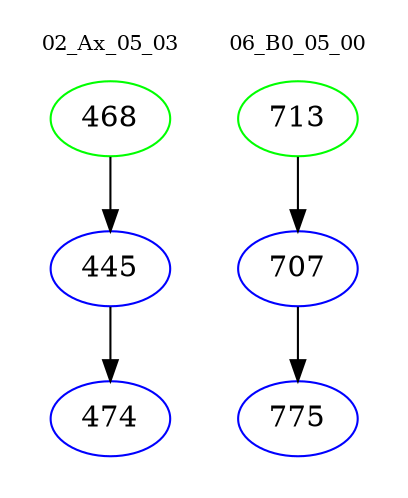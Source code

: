 digraph{
subgraph cluster_0 {
color = white
label = "02_Ax_05_03";
fontsize=10;
T0_468 [label="468", color="green"]
T0_468 -> T0_445 [color="black"]
T0_445 [label="445", color="blue"]
T0_445 -> T0_474 [color="black"]
T0_474 [label="474", color="blue"]
}
subgraph cluster_1 {
color = white
label = "06_B0_05_00";
fontsize=10;
T1_713 [label="713", color="green"]
T1_713 -> T1_707 [color="black"]
T1_707 [label="707", color="blue"]
T1_707 -> T1_775 [color="black"]
T1_775 [label="775", color="blue"]
}
}
